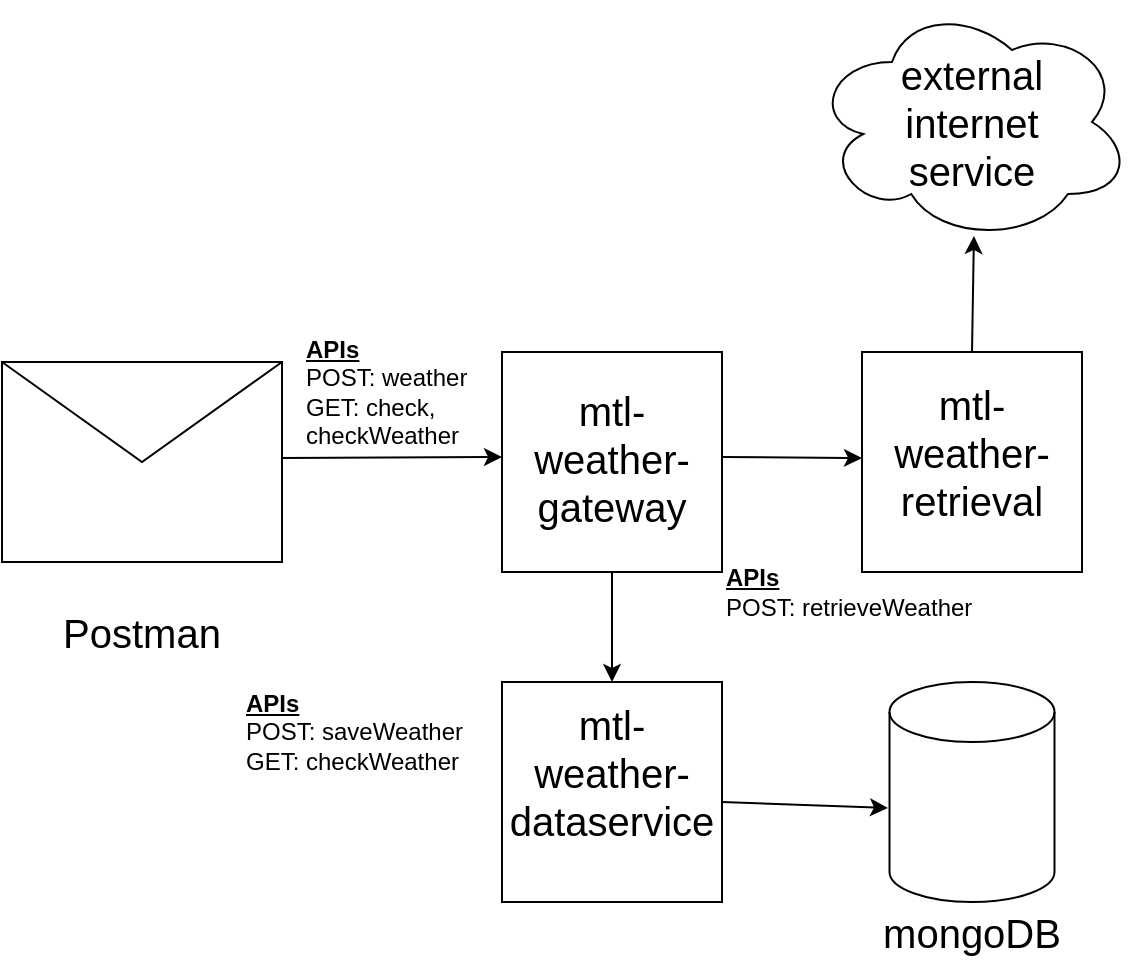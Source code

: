 <mxfile version="14.2.7" type="device"><diagram id="EnpcnhzjMk2H3jzspZku" name="Page-1"><mxGraphModel dx="1422" dy="794" grid="1" gridSize="10" guides="1" tooltips="1" connect="1" arrows="1" fold="1" page="1" pageScale="1" pageWidth="850" pageHeight="1100" math="0" shadow="0"><root><mxCell id="0"/><mxCell id="1" parent="0"/><mxCell id="1mwVIMIsdA8qm1WWxDNF-1" value="" style="shape=message;html=1;whiteSpace=wrap;html=1;outlineConnect=0;" vertex="1" parent="1"><mxGeometry x="90" y="190" width="140" height="100" as="geometry"/></mxCell><mxCell id="1mwVIMIsdA8qm1WWxDNF-2" value="&lt;font style=&quot;font-size: 20px&quot;&gt;Postman&lt;/font&gt;" style="text;html=1;strokeColor=none;fillColor=none;align=center;verticalAlign=middle;whiteSpace=wrap;rounded=0;" vertex="1" parent="1"><mxGeometry x="90" y="310" width="140" height="30" as="geometry"/></mxCell><mxCell id="1mwVIMIsdA8qm1WWxDNF-3" value="" style="whiteSpace=wrap;html=1;aspect=fixed;" vertex="1" parent="1"><mxGeometry x="340" y="185" width="110" height="110" as="geometry"/></mxCell><mxCell id="1mwVIMIsdA8qm1WWxDNF-5" value="" style="whiteSpace=wrap;html=1;aspect=fixed;" vertex="1" parent="1"><mxGeometry x="520" y="185" width="110" height="110" as="geometry"/></mxCell><mxCell id="1mwVIMIsdA8qm1WWxDNF-6" value="" style="whiteSpace=wrap;html=1;aspect=fixed;" vertex="1" parent="1"><mxGeometry x="340" y="350" width="110" height="110" as="geometry"/></mxCell><mxCell id="1mwVIMIsdA8qm1WWxDNF-7" value="" style="shape=cylinder3;whiteSpace=wrap;html=1;boundedLbl=1;backgroundOutline=1;size=15;" vertex="1" parent="1"><mxGeometry x="533.75" y="350" width="82.5" height="110" as="geometry"/></mxCell><mxCell id="1mwVIMIsdA8qm1WWxDNF-8" value="" style="ellipse;shape=cloud;whiteSpace=wrap;html=1;" vertex="1" parent="1"><mxGeometry x="495" y="10" width="160" height="120" as="geometry"/></mxCell><mxCell id="1mwVIMIsdA8qm1WWxDNF-9" value="&lt;font style=&quot;font-size: 20px&quot;&gt;mtl-weather-dataservice&lt;/font&gt;" style="text;html=1;strokeColor=none;fillColor=none;align=center;verticalAlign=middle;whiteSpace=wrap;rounded=0;" vertex="1" parent="1"><mxGeometry x="340" y="380" width="110" height="30" as="geometry"/></mxCell><mxCell id="1mwVIMIsdA8qm1WWxDNF-10" value="&lt;font style=&quot;font-size: 20px&quot;&gt;mtl-weather-gateway&lt;/font&gt;" style="text;html=1;strokeColor=none;fillColor=none;align=center;verticalAlign=middle;whiteSpace=wrap;rounded=0;" vertex="1" parent="1"><mxGeometry x="340" y="190" width="110" height="95" as="geometry"/></mxCell><mxCell id="1mwVIMIsdA8qm1WWxDNF-11" value="&lt;font style=&quot;font-size: 20px&quot;&gt;mtl-weather-retrieval&lt;/font&gt;" style="text;html=1;strokeColor=none;fillColor=none;align=center;verticalAlign=middle;whiteSpace=wrap;rounded=0;" vertex="1" parent="1"><mxGeometry x="520" y="220" width="110" height="30" as="geometry"/></mxCell><mxCell id="1mwVIMIsdA8qm1WWxDNF-12" value="&lt;span style=&quot;font-size: 20px&quot;&gt;mongoDB&lt;/span&gt;" style="text;html=1;strokeColor=none;fillColor=none;align=center;verticalAlign=middle;whiteSpace=wrap;rounded=0;" vertex="1" parent="1"><mxGeometry x="520" y="460" width="110" height="30" as="geometry"/></mxCell><mxCell id="1mwVIMIsdA8qm1WWxDNF-13" value="&lt;span style=&quot;font-size: 20px&quot;&gt;external internet service&lt;/span&gt;" style="text;html=1;strokeColor=none;fillColor=none;align=center;verticalAlign=middle;whiteSpace=wrap;rounded=0;" vertex="1" parent="1"><mxGeometry x="520" y="55" width="110" height="30" as="geometry"/></mxCell><mxCell id="1mwVIMIsdA8qm1WWxDNF-14" style="edgeStyle=orthogonalEdgeStyle;rounded=0;orthogonalLoop=1;jettySize=auto;html=1;exitX=0.5;exitY=1;exitDx=0;exitDy=0;" edge="1" parent="1" source="1mwVIMIsdA8qm1WWxDNF-9" target="1mwVIMIsdA8qm1WWxDNF-9"><mxGeometry relative="1" as="geometry"/></mxCell><mxCell id="1mwVIMIsdA8qm1WWxDNF-15" value="" style="endArrow=classic;html=1;entryX=0;entryY=0.5;entryDx=0;entryDy=0;" edge="1" parent="1" target="1mwVIMIsdA8qm1WWxDNF-10"><mxGeometry width="50" height="50" relative="1" as="geometry"><mxPoint x="230" y="238" as="sourcePoint"/><mxPoint x="460" y="200" as="targetPoint"/></mxGeometry></mxCell><mxCell id="1mwVIMIsdA8qm1WWxDNF-16" value="" style="endArrow=classic;html=1;entryX=0.5;entryY=0;entryDx=0;entryDy=0;exitX=0.5;exitY=1;exitDx=0;exitDy=0;" edge="1" parent="1" source="1mwVIMIsdA8qm1WWxDNF-3" target="1mwVIMIsdA8qm1WWxDNF-6"><mxGeometry width="50" height="50" relative="1" as="geometry"><mxPoint x="240" y="248" as="sourcePoint"/><mxPoint x="350" y="247.5" as="targetPoint"/></mxGeometry></mxCell><mxCell id="1mwVIMIsdA8qm1WWxDNF-17" value="" style="endArrow=classic;html=1;exitX=1;exitY=1;exitDx=0;exitDy=0;" edge="1" parent="1" source="1mwVIMIsdA8qm1WWxDNF-9"><mxGeometry width="50" height="50" relative="1" as="geometry"><mxPoint x="250" y="258" as="sourcePoint"/><mxPoint x="533" y="413" as="targetPoint"/></mxGeometry></mxCell><mxCell id="1mwVIMIsdA8qm1WWxDNF-18" value="" style="endArrow=classic;html=1;exitX=1;exitY=0.5;exitDx=0;exitDy=0;" edge="1" parent="1" source="1mwVIMIsdA8qm1WWxDNF-10"><mxGeometry width="50" height="50" relative="1" as="geometry"><mxPoint x="260" y="268" as="sourcePoint"/><mxPoint x="520" y="238" as="targetPoint"/></mxGeometry></mxCell><mxCell id="1mwVIMIsdA8qm1WWxDNF-19" value="" style="endArrow=classic;html=1;exitX=0.5;exitY=0;exitDx=0;exitDy=0;entryX=0.506;entryY=0.975;entryDx=0;entryDy=0;entryPerimeter=0;" edge="1" parent="1" source="1mwVIMIsdA8qm1WWxDNF-5" target="1mwVIMIsdA8qm1WWxDNF-8"><mxGeometry width="50" height="50" relative="1" as="geometry"><mxPoint x="270" y="278" as="sourcePoint"/><mxPoint x="575" y="140" as="targetPoint"/></mxGeometry></mxCell><mxCell id="1mwVIMIsdA8qm1WWxDNF-21" value="&lt;u style=&quot;font-weight: bold&quot;&gt;APIs&lt;/u&gt;&lt;br&gt;POST: weather&lt;br&gt;GET: check, checkWeather" style="text;html=1;strokeColor=none;fillColor=none;align=left;verticalAlign=middle;whiteSpace=wrap;rounded=0;" vertex="1" parent="1"><mxGeometry x="240" y="180" width="90" height="50" as="geometry"/></mxCell><mxCell id="1mwVIMIsdA8qm1WWxDNF-22" value="&lt;u style=&quot;font-weight: bold&quot;&gt;APIs&lt;/u&gt;&lt;br&gt;POST: retrieveWeather" style="text;html=1;strokeColor=none;fillColor=none;align=left;verticalAlign=middle;whiteSpace=wrap;rounded=0;" vertex="1" parent="1"><mxGeometry x="450" y="280" width="130" height="50" as="geometry"/></mxCell><mxCell id="1mwVIMIsdA8qm1WWxDNF-23" value="&lt;u style=&quot;font-weight: bold&quot;&gt;APIs&lt;/u&gt;&lt;br&gt;POST: saveWeather&lt;br&gt;GET: checkWeather" style="text;html=1;strokeColor=none;fillColor=none;align=left;verticalAlign=middle;whiteSpace=wrap;rounded=0;" vertex="1" parent="1"><mxGeometry x="210" y="350" width="130" height="50" as="geometry"/></mxCell></root></mxGraphModel></diagram></mxfile>